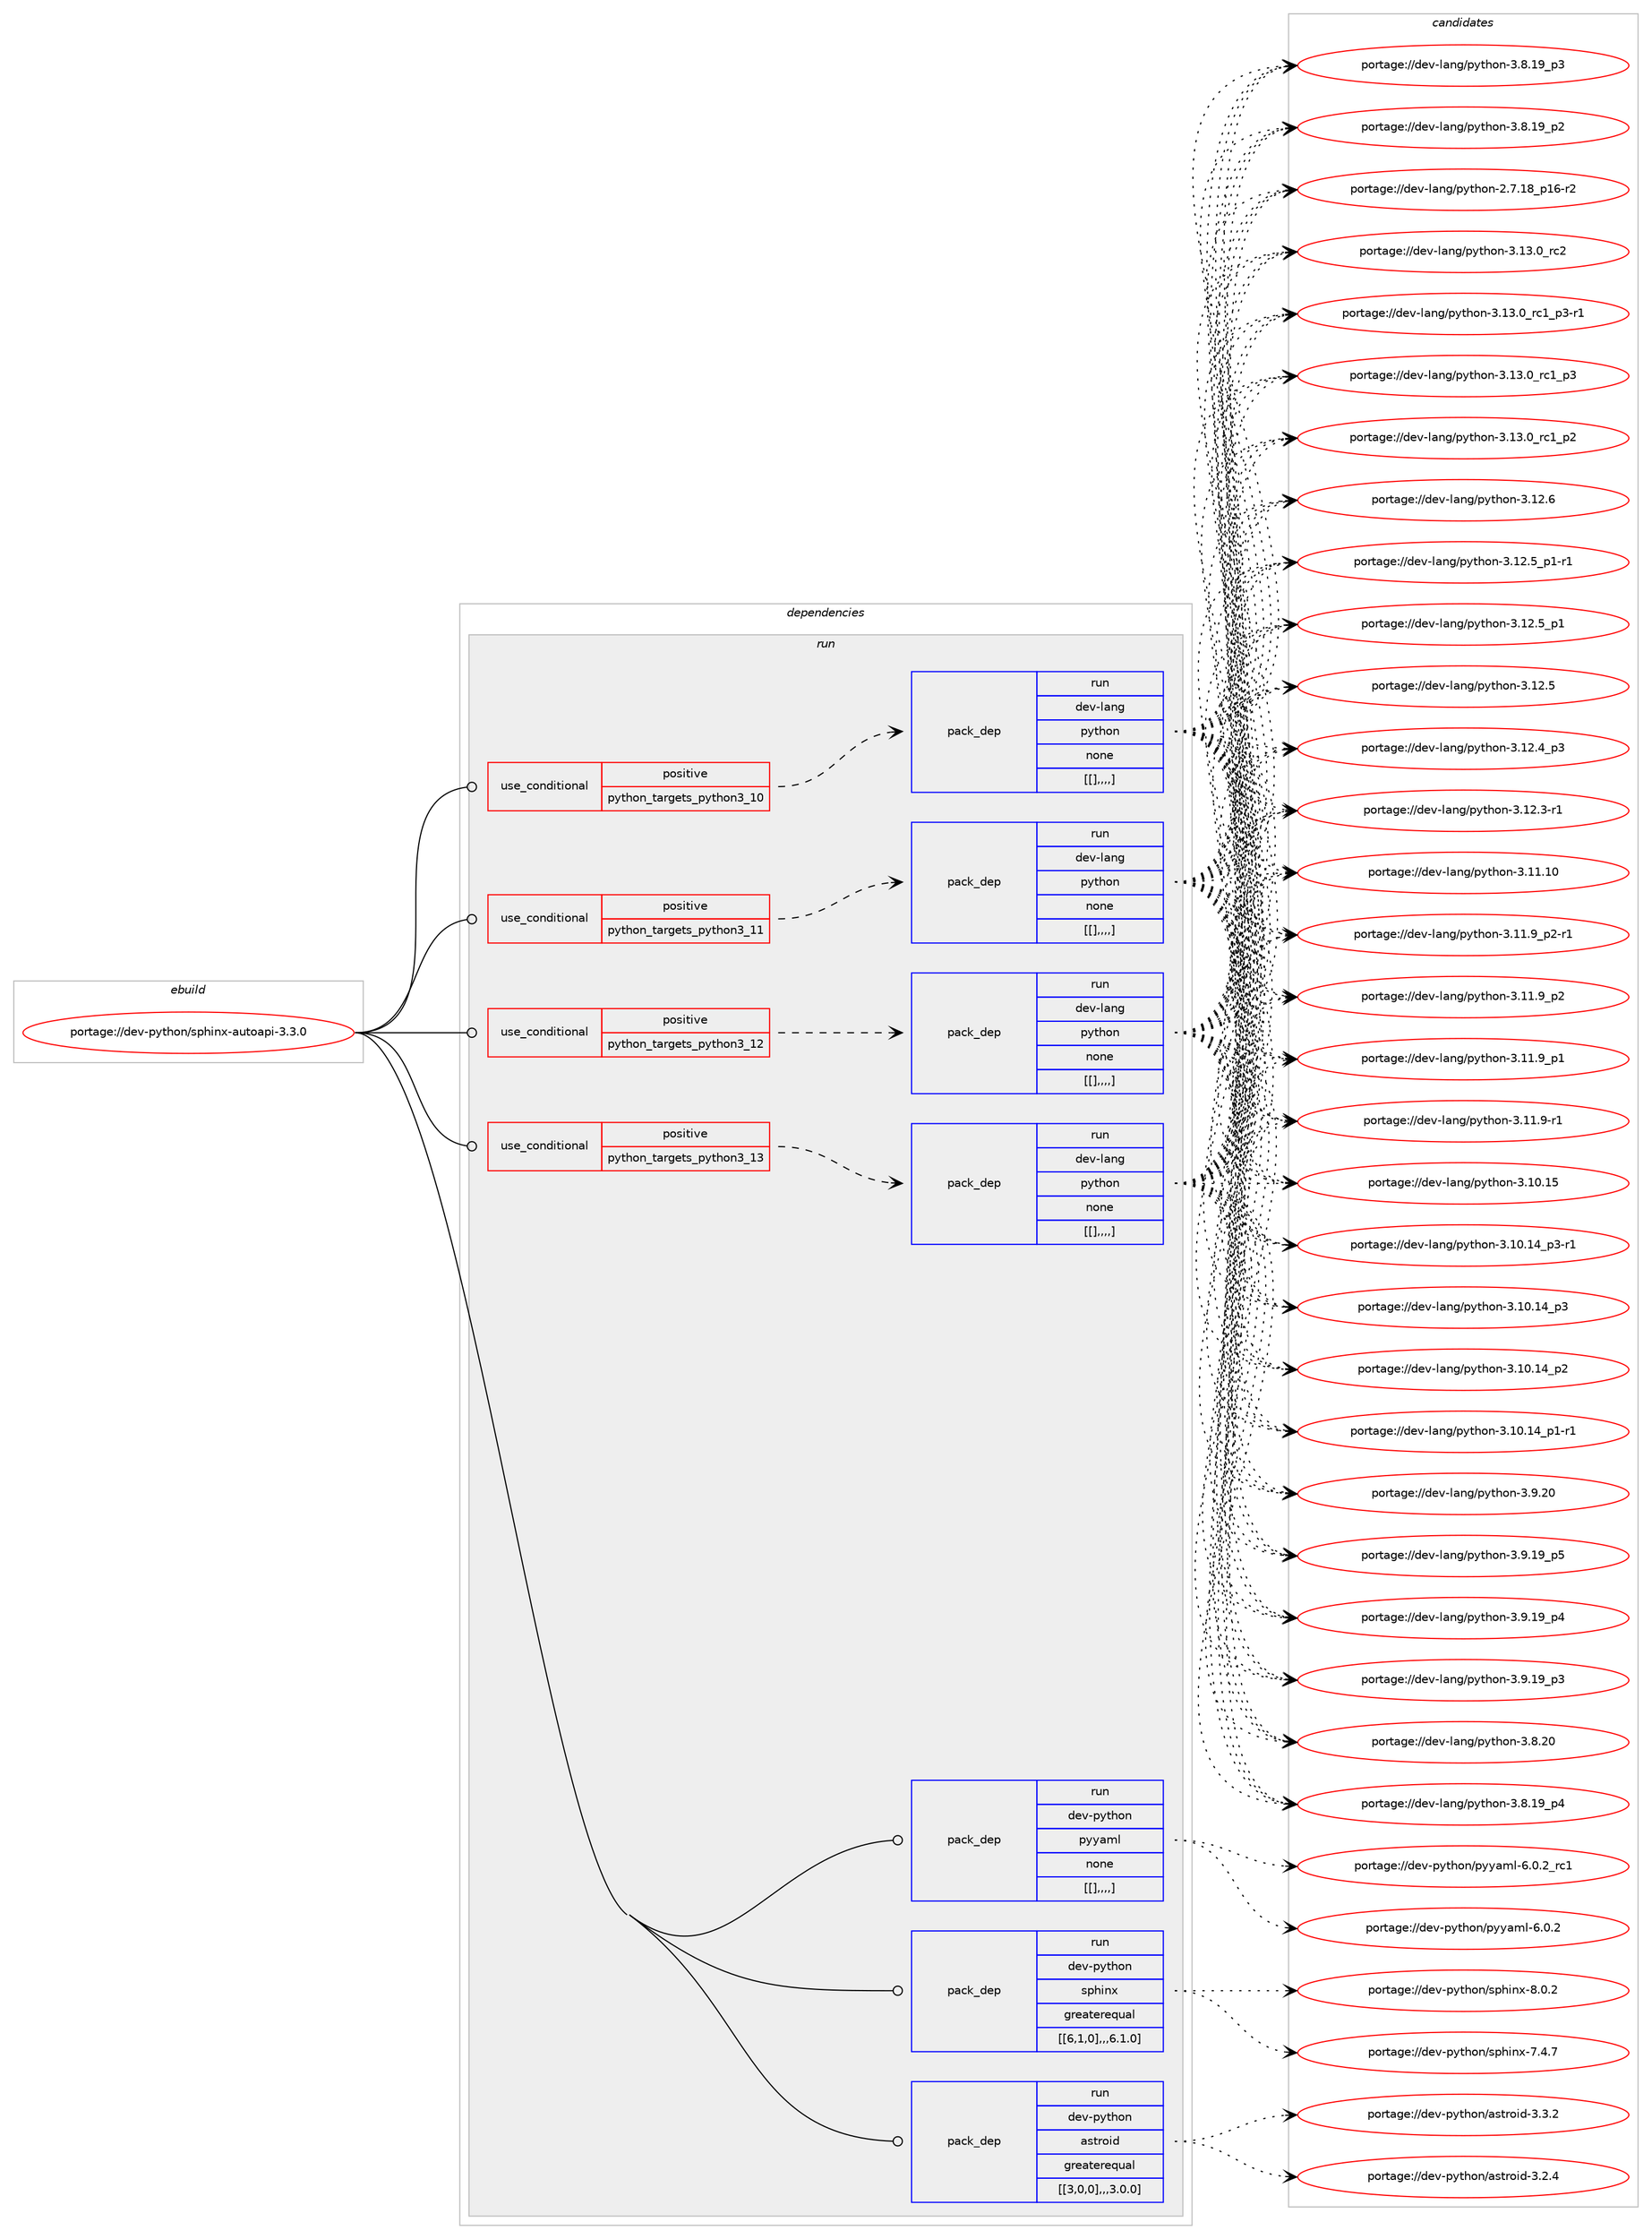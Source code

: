 digraph prolog {

# *************
# Graph options
# *************

newrank=true;
concentrate=true;
compound=true;
graph [rankdir=LR,fontname=Helvetica,fontsize=10,ranksep=1.5];#, ranksep=2.5, nodesep=0.2];
edge  [arrowhead=vee];
node  [fontname=Helvetica,fontsize=10];

# **********
# The ebuild
# **********

subgraph cluster_leftcol {
color=gray;
label=<<i>ebuild</i>>;
id [label="portage://dev-python/sphinx-autoapi-3.3.0", color=red, width=4, href="../dev-python/sphinx-autoapi-3.3.0.svg"];
}

# ****************
# The dependencies
# ****************

subgraph cluster_midcol {
color=gray;
label=<<i>dependencies</i>>;
subgraph cluster_compile {
fillcolor="#eeeeee";
style=filled;
label=<<i>compile</i>>;
}
subgraph cluster_compileandrun {
fillcolor="#eeeeee";
style=filled;
label=<<i>compile and run</i>>;
}
subgraph cluster_run {
fillcolor="#eeeeee";
style=filled;
label=<<i>run</i>>;
subgraph cond40785 {
dependency165967 [label=<<TABLE BORDER="0" CELLBORDER="1" CELLSPACING="0" CELLPADDING="4"><TR><TD ROWSPAN="3" CELLPADDING="10">use_conditional</TD></TR><TR><TD>positive</TD></TR><TR><TD>python_targets_python3_10</TD></TR></TABLE>>, shape=none, color=red];
subgraph pack123921 {
dependency165968 [label=<<TABLE BORDER="0" CELLBORDER="1" CELLSPACING="0" CELLPADDING="4" WIDTH="220"><TR><TD ROWSPAN="6" CELLPADDING="30">pack_dep</TD></TR><TR><TD WIDTH="110">run</TD></TR><TR><TD>dev-lang</TD></TR><TR><TD>python</TD></TR><TR><TD>none</TD></TR><TR><TD>[[],,,,]</TD></TR></TABLE>>, shape=none, color=blue];
}
dependency165967:e -> dependency165968:w [weight=20,style="dashed",arrowhead="vee"];
}
id:e -> dependency165967:w [weight=20,style="solid",arrowhead="odot"];
subgraph cond40786 {
dependency165969 [label=<<TABLE BORDER="0" CELLBORDER="1" CELLSPACING="0" CELLPADDING="4"><TR><TD ROWSPAN="3" CELLPADDING="10">use_conditional</TD></TR><TR><TD>positive</TD></TR><TR><TD>python_targets_python3_11</TD></TR></TABLE>>, shape=none, color=red];
subgraph pack123922 {
dependency165970 [label=<<TABLE BORDER="0" CELLBORDER="1" CELLSPACING="0" CELLPADDING="4" WIDTH="220"><TR><TD ROWSPAN="6" CELLPADDING="30">pack_dep</TD></TR><TR><TD WIDTH="110">run</TD></TR><TR><TD>dev-lang</TD></TR><TR><TD>python</TD></TR><TR><TD>none</TD></TR><TR><TD>[[],,,,]</TD></TR></TABLE>>, shape=none, color=blue];
}
dependency165969:e -> dependency165970:w [weight=20,style="dashed",arrowhead="vee"];
}
id:e -> dependency165969:w [weight=20,style="solid",arrowhead="odot"];
subgraph cond40787 {
dependency165971 [label=<<TABLE BORDER="0" CELLBORDER="1" CELLSPACING="0" CELLPADDING="4"><TR><TD ROWSPAN="3" CELLPADDING="10">use_conditional</TD></TR><TR><TD>positive</TD></TR><TR><TD>python_targets_python3_12</TD></TR></TABLE>>, shape=none, color=red];
subgraph pack123923 {
dependency165972 [label=<<TABLE BORDER="0" CELLBORDER="1" CELLSPACING="0" CELLPADDING="4" WIDTH="220"><TR><TD ROWSPAN="6" CELLPADDING="30">pack_dep</TD></TR><TR><TD WIDTH="110">run</TD></TR><TR><TD>dev-lang</TD></TR><TR><TD>python</TD></TR><TR><TD>none</TD></TR><TR><TD>[[],,,,]</TD></TR></TABLE>>, shape=none, color=blue];
}
dependency165971:e -> dependency165972:w [weight=20,style="dashed",arrowhead="vee"];
}
id:e -> dependency165971:w [weight=20,style="solid",arrowhead="odot"];
subgraph cond40788 {
dependency165973 [label=<<TABLE BORDER="0" CELLBORDER="1" CELLSPACING="0" CELLPADDING="4"><TR><TD ROWSPAN="3" CELLPADDING="10">use_conditional</TD></TR><TR><TD>positive</TD></TR><TR><TD>python_targets_python3_13</TD></TR></TABLE>>, shape=none, color=red];
subgraph pack123924 {
dependency165974 [label=<<TABLE BORDER="0" CELLBORDER="1" CELLSPACING="0" CELLPADDING="4" WIDTH="220"><TR><TD ROWSPAN="6" CELLPADDING="30">pack_dep</TD></TR><TR><TD WIDTH="110">run</TD></TR><TR><TD>dev-lang</TD></TR><TR><TD>python</TD></TR><TR><TD>none</TD></TR><TR><TD>[[],,,,]</TD></TR></TABLE>>, shape=none, color=blue];
}
dependency165973:e -> dependency165974:w [weight=20,style="dashed",arrowhead="vee"];
}
id:e -> dependency165973:w [weight=20,style="solid",arrowhead="odot"];
subgraph pack123925 {
dependency165975 [label=<<TABLE BORDER="0" CELLBORDER="1" CELLSPACING="0" CELLPADDING="4" WIDTH="220"><TR><TD ROWSPAN="6" CELLPADDING="30">pack_dep</TD></TR><TR><TD WIDTH="110">run</TD></TR><TR><TD>dev-python</TD></TR><TR><TD>astroid</TD></TR><TR><TD>greaterequal</TD></TR><TR><TD>[[3,0,0],,,3.0.0]</TD></TR></TABLE>>, shape=none, color=blue];
}
id:e -> dependency165975:w [weight=20,style="solid",arrowhead="odot"];
subgraph pack123926 {
dependency165976 [label=<<TABLE BORDER="0" CELLBORDER="1" CELLSPACING="0" CELLPADDING="4" WIDTH="220"><TR><TD ROWSPAN="6" CELLPADDING="30">pack_dep</TD></TR><TR><TD WIDTH="110">run</TD></TR><TR><TD>dev-python</TD></TR><TR><TD>pyyaml</TD></TR><TR><TD>none</TD></TR><TR><TD>[[],,,,]</TD></TR></TABLE>>, shape=none, color=blue];
}
id:e -> dependency165976:w [weight=20,style="solid",arrowhead="odot"];
subgraph pack123927 {
dependency165977 [label=<<TABLE BORDER="0" CELLBORDER="1" CELLSPACING="0" CELLPADDING="4" WIDTH="220"><TR><TD ROWSPAN="6" CELLPADDING="30">pack_dep</TD></TR><TR><TD WIDTH="110">run</TD></TR><TR><TD>dev-python</TD></TR><TR><TD>sphinx</TD></TR><TR><TD>greaterequal</TD></TR><TR><TD>[[6,1,0],,,6.1.0]</TD></TR></TABLE>>, shape=none, color=blue];
}
id:e -> dependency165977:w [weight=20,style="solid",arrowhead="odot"];
}
}

# **************
# The candidates
# **************

subgraph cluster_choices {
rank=same;
color=gray;
label=<<i>candidates</i>>;

subgraph choice123921 {
color=black;
nodesep=1;
choice10010111845108971101034711212111610411111045514649514648951149950 [label="portage://dev-lang/python-3.13.0_rc2", color=red, width=4,href="../dev-lang/python-3.13.0_rc2.svg"];
choice1001011184510897110103471121211161041111104551464951464895114994995112514511449 [label="portage://dev-lang/python-3.13.0_rc1_p3-r1", color=red, width=4,href="../dev-lang/python-3.13.0_rc1_p3-r1.svg"];
choice100101118451089711010347112121116104111110455146495146489511499499511251 [label="portage://dev-lang/python-3.13.0_rc1_p3", color=red, width=4,href="../dev-lang/python-3.13.0_rc1_p3.svg"];
choice100101118451089711010347112121116104111110455146495146489511499499511250 [label="portage://dev-lang/python-3.13.0_rc1_p2", color=red, width=4,href="../dev-lang/python-3.13.0_rc1_p2.svg"];
choice10010111845108971101034711212111610411111045514649504654 [label="portage://dev-lang/python-3.12.6", color=red, width=4,href="../dev-lang/python-3.12.6.svg"];
choice1001011184510897110103471121211161041111104551464950465395112494511449 [label="portage://dev-lang/python-3.12.5_p1-r1", color=red, width=4,href="../dev-lang/python-3.12.5_p1-r1.svg"];
choice100101118451089711010347112121116104111110455146495046539511249 [label="portage://dev-lang/python-3.12.5_p1", color=red, width=4,href="../dev-lang/python-3.12.5_p1.svg"];
choice10010111845108971101034711212111610411111045514649504653 [label="portage://dev-lang/python-3.12.5", color=red, width=4,href="../dev-lang/python-3.12.5.svg"];
choice100101118451089711010347112121116104111110455146495046529511251 [label="portage://dev-lang/python-3.12.4_p3", color=red, width=4,href="../dev-lang/python-3.12.4_p3.svg"];
choice100101118451089711010347112121116104111110455146495046514511449 [label="portage://dev-lang/python-3.12.3-r1", color=red, width=4,href="../dev-lang/python-3.12.3-r1.svg"];
choice1001011184510897110103471121211161041111104551464949464948 [label="portage://dev-lang/python-3.11.10", color=red, width=4,href="../dev-lang/python-3.11.10.svg"];
choice1001011184510897110103471121211161041111104551464949465795112504511449 [label="portage://dev-lang/python-3.11.9_p2-r1", color=red, width=4,href="../dev-lang/python-3.11.9_p2-r1.svg"];
choice100101118451089711010347112121116104111110455146494946579511250 [label="portage://dev-lang/python-3.11.9_p2", color=red, width=4,href="../dev-lang/python-3.11.9_p2.svg"];
choice100101118451089711010347112121116104111110455146494946579511249 [label="portage://dev-lang/python-3.11.9_p1", color=red, width=4,href="../dev-lang/python-3.11.9_p1.svg"];
choice100101118451089711010347112121116104111110455146494946574511449 [label="portage://dev-lang/python-3.11.9-r1", color=red, width=4,href="../dev-lang/python-3.11.9-r1.svg"];
choice1001011184510897110103471121211161041111104551464948464953 [label="portage://dev-lang/python-3.10.15", color=red, width=4,href="../dev-lang/python-3.10.15.svg"];
choice100101118451089711010347112121116104111110455146494846495295112514511449 [label="portage://dev-lang/python-3.10.14_p3-r1", color=red, width=4,href="../dev-lang/python-3.10.14_p3-r1.svg"];
choice10010111845108971101034711212111610411111045514649484649529511251 [label="portage://dev-lang/python-3.10.14_p3", color=red, width=4,href="../dev-lang/python-3.10.14_p3.svg"];
choice10010111845108971101034711212111610411111045514649484649529511250 [label="portage://dev-lang/python-3.10.14_p2", color=red, width=4,href="../dev-lang/python-3.10.14_p2.svg"];
choice100101118451089711010347112121116104111110455146494846495295112494511449 [label="portage://dev-lang/python-3.10.14_p1-r1", color=red, width=4,href="../dev-lang/python-3.10.14_p1-r1.svg"];
choice10010111845108971101034711212111610411111045514657465048 [label="portage://dev-lang/python-3.9.20", color=red, width=4,href="../dev-lang/python-3.9.20.svg"];
choice100101118451089711010347112121116104111110455146574649579511253 [label="portage://dev-lang/python-3.9.19_p5", color=red, width=4,href="../dev-lang/python-3.9.19_p5.svg"];
choice100101118451089711010347112121116104111110455146574649579511252 [label="portage://dev-lang/python-3.9.19_p4", color=red, width=4,href="../dev-lang/python-3.9.19_p4.svg"];
choice100101118451089711010347112121116104111110455146574649579511251 [label="portage://dev-lang/python-3.9.19_p3", color=red, width=4,href="../dev-lang/python-3.9.19_p3.svg"];
choice10010111845108971101034711212111610411111045514656465048 [label="portage://dev-lang/python-3.8.20", color=red, width=4,href="../dev-lang/python-3.8.20.svg"];
choice100101118451089711010347112121116104111110455146564649579511252 [label="portage://dev-lang/python-3.8.19_p4", color=red, width=4,href="../dev-lang/python-3.8.19_p4.svg"];
choice100101118451089711010347112121116104111110455146564649579511251 [label="portage://dev-lang/python-3.8.19_p3", color=red, width=4,href="../dev-lang/python-3.8.19_p3.svg"];
choice100101118451089711010347112121116104111110455146564649579511250 [label="portage://dev-lang/python-3.8.19_p2", color=red, width=4,href="../dev-lang/python-3.8.19_p2.svg"];
choice100101118451089711010347112121116104111110455046554649569511249544511450 [label="portage://dev-lang/python-2.7.18_p16-r2", color=red, width=4,href="../dev-lang/python-2.7.18_p16-r2.svg"];
dependency165968:e -> choice10010111845108971101034711212111610411111045514649514648951149950:w [style=dotted,weight="100"];
dependency165968:e -> choice1001011184510897110103471121211161041111104551464951464895114994995112514511449:w [style=dotted,weight="100"];
dependency165968:e -> choice100101118451089711010347112121116104111110455146495146489511499499511251:w [style=dotted,weight="100"];
dependency165968:e -> choice100101118451089711010347112121116104111110455146495146489511499499511250:w [style=dotted,weight="100"];
dependency165968:e -> choice10010111845108971101034711212111610411111045514649504654:w [style=dotted,weight="100"];
dependency165968:e -> choice1001011184510897110103471121211161041111104551464950465395112494511449:w [style=dotted,weight="100"];
dependency165968:e -> choice100101118451089711010347112121116104111110455146495046539511249:w [style=dotted,weight="100"];
dependency165968:e -> choice10010111845108971101034711212111610411111045514649504653:w [style=dotted,weight="100"];
dependency165968:e -> choice100101118451089711010347112121116104111110455146495046529511251:w [style=dotted,weight="100"];
dependency165968:e -> choice100101118451089711010347112121116104111110455146495046514511449:w [style=dotted,weight="100"];
dependency165968:e -> choice1001011184510897110103471121211161041111104551464949464948:w [style=dotted,weight="100"];
dependency165968:e -> choice1001011184510897110103471121211161041111104551464949465795112504511449:w [style=dotted,weight="100"];
dependency165968:e -> choice100101118451089711010347112121116104111110455146494946579511250:w [style=dotted,weight="100"];
dependency165968:e -> choice100101118451089711010347112121116104111110455146494946579511249:w [style=dotted,weight="100"];
dependency165968:e -> choice100101118451089711010347112121116104111110455146494946574511449:w [style=dotted,weight="100"];
dependency165968:e -> choice1001011184510897110103471121211161041111104551464948464953:w [style=dotted,weight="100"];
dependency165968:e -> choice100101118451089711010347112121116104111110455146494846495295112514511449:w [style=dotted,weight="100"];
dependency165968:e -> choice10010111845108971101034711212111610411111045514649484649529511251:w [style=dotted,weight="100"];
dependency165968:e -> choice10010111845108971101034711212111610411111045514649484649529511250:w [style=dotted,weight="100"];
dependency165968:e -> choice100101118451089711010347112121116104111110455146494846495295112494511449:w [style=dotted,weight="100"];
dependency165968:e -> choice10010111845108971101034711212111610411111045514657465048:w [style=dotted,weight="100"];
dependency165968:e -> choice100101118451089711010347112121116104111110455146574649579511253:w [style=dotted,weight="100"];
dependency165968:e -> choice100101118451089711010347112121116104111110455146574649579511252:w [style=dotted,weight="100"];
dependency165968:e -> choice100101118451089711010347112121116104111110455146574649579511251:w [style=dotted,weight="100"];
dependency165968:e -> choice10010111845108971101034711212111610411111045514656465048:w [style=dotted,weight="100"];
dependency165968:e -> choice100101118451089711010347112121116104111110455146564649579511252:w [style=dotted,weight="100"];
dependency165968:e -> choice100101118451089711010347112121116104111110455146564649579511251:w [style=dotted,weight="100"];
dependency165968:e -> choice100101118451089711010347112121116104111110455146564649579511250:w [style=dotted,weight="100"];
dependency165968:e -> choice100101118451089711010347112121116104111110455046554649569511249544511450:w [style=dotted,weight="100"];
}
subgraph choice123922 {
color=black;
nodesep=1;
choice10010111845108971101034711212111610411111045514649514648951149950 [label="portage://dev-lang/python-3.13.0_rc2", color=red, width=4,href="../dev-lang/python-3.13.0_rc2.svg"];
choice1001011184510897110103471121211161041111104551464951464895114994995112514511449 [label="portage://dev-lang/python-3.13.0_rc1_p3-r1", color=red, width=4,href="../dev-lang/python-3.13.0_rc1_p3-r1.svg"];
choice100101118451089711010347112121116104111110455146495146489511499499511251 [label="portage://dev-lang/python-3.13.0_rc1_p3", color=red, width=4,href="../dev-lang/python-3.13.0_rc1_p3.svg"];
choice100101118451089711010347112121116104111110455146495146489511499499511250 [label="portage://dev-lang/python-3.13.0_rc1_p2", color=red, width=4,href="../dev-lang/python-3.13.0_rc1_p2.svg"];
choice10010111845108971101034711212111610411111045514649504654 [label="portage://dev-lang/python-3.12.6", color=red, width=4,href="../dev-lang/python-3.12.6.svg"];
choice1001011184510897110103471121211161041111104551464950465395112494511449 [label="portage://dev-lang/python-3.12.5_p1-r1", color=red, width=4,href="../dev-lang/python-3.12.5_p1-r1.svg"];
choice100101118451089711010347112121116104111110455146495046539511249 [label="portage://dev-lang/python-3.12.5_p1", color=red, width=4,href="../dev-lang/python-3.12.5_p1.svg"];
choice10010111845108971101034711212111610411111045514649504653 [label="portage://dev-lang/python-3.12.5", color=red, width=4,href="../dev-lang/python-3.12.5.svg"];
choice100101118451089711010347112121116104111110455146495046529511251 [label="portage://dev-lang/python-3.12.4_p3", color=red, width=4,href="../dev-lang/python-3.12.4_p3.svg"];
choice100101118451089711010347112121116104111110455146495046514511449 [label="portage://dev-lang/python-3.12.3-r1", color=red, width=4,href="../dev-lang/python-3.12.3-r1.svg"];
choice1001011184510897110103471121211161041111104551464949464948 [label="portage://dev-lang/python-3.11.10", color=red, width=4,href="../dev-lang/python-3.11.10.svg"];
choice1001011184510897110103471121211161041111104551464949465795112504511449 [label="portage://dev-lang/python-3.11.9_p2-r1", color=red, width=4,href="../dev-lang/python-3.11.9_p2-r1.svg"];
choice100101118451089711010347112121116104111110455146494946579511250 [label="portage://dev-lang/python-3.11.9_p2", color=red, width=4,href="../dev-lang/python-3.11.9_p2.svg"];
choice100101118451089711010347112121116104111110455146494946579511249 [label="portage://dev-lang/python-3.11.9_p1", color=red, width=4,href="../dev-lang/python-3.11.9_p1.svg"];
choice100101118451089711010347112121116104111110455146494946574511449 [label="portage://dev-lang/python-3.11.9-r1", color=red, width=4,href="../dev-lang/python-3.11.9-r1.svg"];
choice1001011184510897110103471121211161041111104551464948464953 [label="portage://dev-lang/python-3.10.15", color=red, width=4,href="../dev-lang/python-3.10.15.svg"];
choice100101118451089711010347112121116104111110455146494846495295112514511449 [label="portage://dev-lang/python-3.10.14_p3-r1", color=red, width=4,href="../dev-lang/python-3.10.14_p3-r1.svg"];
choice10010111845108971101034711212111610411111045514649484649529511251 [label="portage://dev-lang/python-3.10.14_p3", color=red, width=4,href="../dev-lang/python-3.10.14_p3.svg"];
choice10010111845108971101034711212111610411111045514649484649529511250 [label="portage://dev-lang/python-3.10.14_p2", color=red, width=4,href="../dev-lang/python-3.10.14_p2.svg"];
choice100101118451089711010347112121116104111110455146494846495295112494511449 [label="portage://dev-lang/python-3.10.14_p1-r1", color=red, width=4,href="../dev-lang/python-3.10.14_p1-r1.svg"];
choice10010111845108971101034711212111610411111045514657465048 [label="portage://dev-lang/python-3.9.20", color=red, width=4,href="../dev-lang/python-3.9.20.svg"];
choice100101118451089711010347112121116104111110455146574649579511253 [label="portage://dev-lang/python-3.9.19_p5", color=red, width=4,href="../dev-lang/python-3.9.19_p5.svg"];
choice100101118451089711010347112121116104111110455146574649579511252 [label="portage://dev-lang/python-3.9.19_p4", color=red, width=4,href="../dev-lang/python-3.9.19_p4.svg"];
choice100101118451089711010347112121116104111110455146574649579511251 [label="portage://dev-lang/python-3.9.19_p3", color=red, width=4,href="../dev-lang/python-3.9.19_p3.svg"];
choice10010111845108971101034711212111610411111045514656465048 [label="portage://dev-lang/python-3.8.20", color=red, width=4,href="../dev-lang/python-3.8.20.svg"];
choice100101118451089711010347112121116104111110455146564649579511252 [label="portage://dev-lang/python-3.8.19_p4", color=red, width=4,href="../dev-lang/python-3.8.19_p4.svg"];
choice100101118451089711010347112121116104111110455146564649579511251 [label="portage://dev-lang/python-3.8.19_p3", color=red, width=4,href="../dev-lang/python-3.8.19_p3.svg"];
choice100101118451089711010347112121116104111110455146564649579511250 [label="portage://dev-lang/python-3.8.19_p2", color=red, width=4,href="../dev-lang/python-3.8.19_p2.svg"];
choice100101118451089711010347112121116104111110455046554649569511249544511450 [label="portage://dev-lang/python-2.7.18_p16-r2", color=red, width=4,href="../dev-lang/python-2.7.18_p16-r2.svg"];
dependency165970:e -> choice10010111845108971101034711212111610411111045514649514648951149950:w [style=dotted,weight="100"];
dependency165970:e -> choice1001011184510897110103471121211161041111104551464951464895114994995112514511449:w [style=dotted,weight="100"];
dependency165970:e -> choice100101118451089711010347112121116104111110455146495146489511499499511251:w [style=dotted,weight="100"];
dependency165970:e -> choice100101118451089711010347112121116104111110455146495146489511499499511250:w [style=dotted,weight="100"];
dependency165970:e -> choice10010111845108971101034711212111610411111045514649504654:w [style=dotted,weight="100"];
dependency165970:e -> choice1001011184510897110103471121211161041111104551464950465395112494511449:w [style=dotted,weight="100"];
dependency165970:e -> choice100101118451089711010347112121116104111110455146495046539511249:w [style=dotted,weight="100"];
dependency165970:e -> choice10010111845108971101034711212111610411111045514649504653:w [style=dotted,weight="100"];
dependency165970:e -> choice100101118451089711010347112121116104111110455146495046529511251:w [style=dotted,weight="100"];
dependency165970:e -> choice100101118451089711010347112121116104111110455146495046514511449:w [style=dotted,weight="100"];
dependency165970:e -> choice1001011184510897110103471121211161041111104551464949464948:w [style=dotted,weight="100"];
dependency165970:e -> choice1001011184510897110103471121211161041111104551464949465795112504511449:w [style=dotted,weight="100"];
dependency165970:e -> choice100101118451089711010347112121116104111110455146494946579511250:w [style=dotted,weight="100"];
dependency165970:e -> choice100101118451089711010347112121116104111110455146494946579511249:w [style=dotted,weight="100"];
dependency165970:e -> choice100101118451089711010347112121116104111110455146494946574511449:w [style=dotted,weight="100"];
dependency165970:e -> choice1001011184510897110103471121211161041111104551464948464953:w [style=dotted,weight="100"];
dependency165970:e -> choice100101118451089711010347112121116104111110455146494846495295112514511449:w [style=dotted,weight="100"];
dependency165970:e -> choice10010111845108971101034711212111610411111045514649484649529511251:w [style=dotted,weight="100"];
dependency165970:e -> choice10010111845108971101034711212111610411111045514649484649529511250:w [style=dotted,weight="100"];
dependency165970:e -> choice100101118451089711010347112121116104111110455146494846495295112494511449:w [style=dotted,weight="100"];
dependency165970:e -> choice10010111845108971101034711212111610411111045514657465048:w [style=dotted,weight="100"];
dependency165970:e -> choice100101118451089711010347112121116104111110455146574649579511253:w [style=dotted,weight="100"];
dependency165970:e -> choice100101118451089711010347112121116104111110455146574649579511252:w [style=dotted,weight="100"];
dependency165970:e -> choice100101118451089711010347112121116104111110455146574649579511251:w [style=dotted,weight="100"];
dependency165970:e -> choice10010111845108971101034711212111610411111045514656465048:w [style=dotted,weight="100"];
dependency165970:e -> choice100101118451089711010347112121116104111110455146564649579511252:w [style=dotted,weight="100"];
dependency165970:e -> choice100101118451089711010347112121116104111110455146564649579511251:w [style=dotted,weight="100"];
dependency165970:e -> choice100101118451089711010347112121116104111110455146564649579511250:w [style=dotted,weight="100"];
dependency165970:e -> choice100101118451089711010347112121116104111110455046554649569511249544511450:w [style=dotted,weight="100"];
}
subgraph choice123923 {
color=black;
nodesep=1;
choice10010111845108971101034711212111610411111045514649514648951149950 [label="portage://dev-lang/python-3.13.0_rc2", color=red, width=4,href="../dev-lang/python-3.13.0_rc2.svg"];
choice1001011184510897110103471121211161041111104551464951464895114994995112514511449 [label="portage://dev-lang/python-3.13.0_rc1_p3-r1", color=red, width=4,href="../dev-lang/python-3.13.0_rc1_p3-r1.svg"];
choice100101118451089711010347112121116104111110455146495146489511499499511251 [label="portage://dev-lang/python-3.13.0_rc1_p3", color=red, width=4,href="../dev-lang/python-3.13.0_rc1_p3.svg"];
choice100101118451089711010347112121116104111110455146495146489511499499511250 [label="portage://dev-lang/python-3.13.0_rc1_p2", color=red, width=4,href="../dev-lang/python-3.13.0_rc1_p2.svg"];
choice10010111845108971101034711212111610411111045514649504654 [label="portage://dev-lang/python-3.12.6", color=red, width=4,href="../dev-lang/python-3.12.6.svg"];
choice1001011184510897110103471121211161041111104551464950465395112494511449 [label="portage://dev-lang/python-3.12.5_p1-r1", color=red, width=4,href="../dev-lang/python-3.12.5_p1-r1.svg"];
choice100101118451089711010347112121116104111110455146495046539511249 [label="portage://dev-lang/python-3.12.5_p1", color=red, width=4,href="../dev-lang/python-3.12.5_p1.svg"];
choice10010111845108971101034711212111610411111045514649504653 [label="portage://dev-lang/python-3.12.5", color=red, width=4,href="../dev-lang/python-3.12.5.svg"];
choice100101118451089711010347112121116104111110455146495046529511251 [label="portage://dev-lang/python-3.12.4_p3", color=red, width=4,href="../dev-lang/python-3.12.4_p3.svg"];
choice100101118451089711010347112121116104111110455146495046514511449 [label="portage://dev-lang/python-3.12.3-r1", color=red, width=4,href="../dev-lang/python-3.12.3-r1.svg"];
choice1001011184510897110103471121211161041111104551464949464948 [label="portage://dev-lang/python-3.11.10", color=red, width=4,href="../dev-lang/python-3.11.10.svg"];
choice1001011184510897110103471121211161041111104551464949465795112504511449 [label="portage://dev-lang/python-3.11.9_p2-r1", color=red, width=4,href="../dev-lang/python-3.11.9_p2-r1.svg"];
choice100101118451089711010347112121116104111110455146494946579511250 [label="portage://dev-lang/python-3.11.9_p2", color=red, width=4,href="../dev-lang/python-3.11.9_p2.svg"];
choice100101118451089711010347112121116104111110455146494946579511249 [label="portage://dev-lang/python-3.11.9_p1", color=red, width=4,href="../dev-lang/python-3.11.9_p1.svg"];
choice100101118451089711010347112121116104111110455146494946574511449 [label="portage://dev-lang/python-3.11.9-r1", color=red, width=4,href="../dev-lang/python-3.11.9-r1.svg"];
choice1001011184510897110103471121211161041111104551464948464953 [label="portage://dev-lang/python-3.10.15", color=red, width=4,href="../dev-lang/python-3.10.15.svg"];
choice100101118451089711010347112121116104111110455146494846495295112514511449 [label="portage://dev-lang/python-3.10.14_p3-r1", color=red, width=4,href="../dev-lang/python-3.10.14_p3-r1.svg"];
choice10010111845108971101034711212111610411111045514649484649529511251 [label="portage://dev-lang/python-3.10.14_p3", color=red, width=4,href="../dev-lang/python-3.10.14_p3.svg"];
choice10010111845108971101034711212111610411111045514649484649529511250 [label="portage://dev-lang/python-3.10.14_p2", color=red, width=4,href="../dev-lang/python-3.10.14_p2.svg"];
choice100101118451089711010347112121116104111110455146494846495295112494511449 [label="portage://dev-lang/python-3.10.14_p1-r1", color=red, width=4,href="../dev-lang/python-3.10.14_p1-r1.svg"];
choice10010111845108971101034711212111610411111045514657465048 [label="portage://dev-lang/python-3.9.20", color=red, width=4,href="../dev-lang/python-3.9.20.svg"];
choice100101118451089711010347112121116104111110455146574649579511253 [label="portage://dev-lang/python-3.9.19_p5", color=red, width=4,href="../dev-lang/python-3.9.19_p5.svg"];
choice100101118451089711010347112121116104111110455146574649579511252 [label="portage://dev-lang/python-3.9.19_p4", color=red, width=4,href="../dev-lang/python-3.9.19_p4.svg"];
choice100101118451089711010347112121116104111110455146574649579511251 [label="portage://dev-lang/python-3.9.19_p3", color=red, width=4,href="../dev-lang/python-3.9.19_p3.svg"];
choice10010111845108971101034711212111610411111045514656465048 [label="portage://dev-lang/python-3.8.20", color=red, width=4,href="../dev-lang/python-3.8.20.svg"];
choice100101118451089711010347112121116104111110455146564649579511252 [label="portage://dev-lang/python-3.8.19_p4", color=red, width=4,href="../dev-lang/python-3.8.19_p4.svg"];
choice100101118451089711010347112121116104111110455146564649579511251 [label="portage://dev-lang/python-3.8.19_p3", color=red, width=4,href="../dev-lang/python-3.8.19_p3.svg"];
choice100101118451089711010347112121116104111110455146564649579511250 [label="portage://dev-lang/python-3.8.19_p2", color=red, width=4,href="../dev-lang/python-3.8.19_p2.svg"];
choice100101118451089711010347112121116104111110455046554649569511249544511450 [label="portage://dev-lang/python-2.7.18_p16-r2", color=red, width=4,href="../dev-lang/python-2.7.18_p16-r2.svg"];
dependency165972:e -> choice10010111845108971101034711212111610411111045514649514648951149950:w [style=dotted,weight="100"];
dependency165972:e -> choice1001011184510897110103471121211161041111104551464951464895114994995112514511449:w [style=dotted,weight="100"];
dependency165972:e -> choice100101118451089711010347112121116104111110455146495146489511499499511251:w [style=dotted,weight="100"];
dependency165972:e -> choice100101118451089711010347112121116104111110455146495146489511499499511250:w [style=dotted,weight="100"];
dependency165972:e -> choice10010111845108971101034711212111610411111045514649504654:w [style=dotted,weight="100"];
dependency165972:e -> choice1001011184510897110103471121211161041111104551464950465395112494511449:w [style=dotted,weight="100"];
dependency165972:e -> choice100101118451089711010347112121116104111110455146495046539511249:w [style=dotted,weight="100"];
dependency165972:e -> choice10010111845108971101034711212111610411111045514649504653:w [style=dotted,weight="100"];
dependency165972:e -> choice100101118451089711010347112121116104111110455146495046529511251:w [style=dotted,weight="100"];
dependency165972:e -> choice100101118451089711010347112121116104111110455146495046514511449:w [style=dotted,weight="100"];
dependency165972:e -> choice1001011184510897110103471121211161041111104551464949464948:w [style=dotted,weight="100"];
dependency165972:e -> choice1001011184510897110103471121211161041111104551464949465795112504511449:w [style=dotted,weight="100"];
dependency165972:e -> choice100101118451089711010347112121116104111110455146494946579511250:w [style=dotted,weight="100"];
dependency165972:e -> choice100101118451089711010347112121116104111110455146494946579511249:w [style=dotted,weight="100"];
dependency165972:e -> choice100101118451089711010347112121116104111110455146494946574511449:w [style=dotted,weight="100"];
dependency165972:e -> choice1001011184510897110103471121211161041111104551464948464953:w [style=dotted,weight="100"];
dependency165972:e -> choice100101118451089711010347112121116104111110455146494846495295112514511449:w [style=dotted,weight="100"];
dependency165972:e -> choice10010111845108971101034711212111610411111045514649484649529511251:w [style=dotted,weight="100"];
dependency165972:e -> choice10010111845108971101034711212111610411111045514649484649529511250:w [style=dotted,weight="100"];
dependency165972:e -> choice100101118451089711010347112121116104111110455146494846495295112494511449:w [style=dotted,weight="100"];
dependency165972:e -> choice10010111845108971101034711212111610411111045514657465048:w [style=dotted,weight="100"];
dependency165972:e -> choice100101118451089711010347112121116104111110455146574649579511253:w [style=dotted,weight="100"];
dependency165972:e -> choice100101118451089711010347112121116104111110455146574649579511252:w [style=dotted,weight="100"];
dependency165972:e -> choice100101118451089711010347112121116104111110455146574649579511251:w [style=dotted,weight="100"];
dependency165972:e -> choice10010111845108971101034711212111610411111045514656465048:w [style=dotted,weight="100"];
dependency165972:e -> choice100101118451089711010347112121116104111110455146564649579511252:w [style=dotted,weight="100"];
dependency165972:e -> choice100101118451089711010347112121116104111110455146564649579511251:w [style=dotted,weight="100"];
dependency165972:e -> choice100101118451089711010347112121116104111110455146564649579511250:w [style=dotted,weight="100"];
dependency165972:e -> choice100101118451089711010347112121116104111110455046554649569511249544511450:w [style=dotted,weight="100"];
}
subgraph choice123924 {
color=black;
nodesep=1;
choice10010111845108971101034711212111610411111045514649514648951149950 [label="portage://dev-lang/python-3.13.0_rc2", color=red, width=4,href="../dev-lang/python-3.13.0_rc2.svg"];
choice1001011184510897110103471121211161041111104551464951464895114994995112514511449 [label="portage://dev-lang/python-3.13.0_rc1_p3-r1", color=red, width=4,href="../dev-lang/python-3.13.0_rc1_p3-r1.svg"];
choice100101118451089711010347112121116104111110455146495146489511499499511251 [label="portage://dev-lang/python-3.13.0_rc1_p3", color=red, width=4,href="../dev-lang/python-3.13.0_rc1_p3.svg"];
choice100101118451089711010347112121116104111110455146495146489511499499511250 [label="portage://dev-lang/python-3.13.0_rc1_p2", color=red, width=4,href="../dev-lang/python-3.13.0_rc1_p2.svg"];
choice10010111845108971101034711212111610411111045514649504654 [label="portage://dev-lang/python-3.12.6", color=red, width=4,href="../dev-lang/python-3.12.6.svg"];
choice1001011184510897110103471121211161041111104551464950465395112494511449 [label="portage://dev-lang/python-3.12.5_p1-r1", color=red, width=4,href="../dev-lang/python-3.12.5_p1-r1.svg"];
choice100101118451089711010347112121116104111110455146495046539511249 [label="portage://dev-lang/python-3.12.5_p1", color=red, width=4,href="../dev-lang/python-3.12.5_p1.svg"];
choice10010111845108971101034711212111610411111045514649504653 [label="portage://dev-lang/python-3.12.5", color=red, width=4,href="../dev-lang/python-3.12.5.svg"];
choice100101118451089711010347112121116104111110455146495046529511251 [label="portage://dev-lang/python-3.12.4_p3", color=red, width=4,href="../dev-lang/python-3.12.4_p3.svg"];
choice100101118451089711010347112121116104111110455146495046514511449 [label="portage://dev-lang/python-3.12.3-r1", color=red, width=4,href="../dev-lang/python-3.12.3-r1.svg"];
choice1001011184510897110103471121211161041111104551464949464948 [label="portage://dev-lang/python-3.11.10", color=red, width=4,href="../dev-lang/python-3.11.10.svg"];
choice1001011184510897110103471121211161041111104551464949465795112504511449 [label="portage://dev-lang/python-3.11.9_p2-r1", color=red, width=4,href="../dev-lang/python-3.11.9_p2-r1.svg"];
choice100101118451089711010347112121116104111110455146494946579511250 [label="portage://dev-lang/python-3.11.9_p2", color=red, width=4,href="../dev-lang/python-3.11.9_p2.svg"];
choice100101118451089711010347112121116104111110455146494946579511249 [label="portage://dev-lang/python-3.11.9_p1", color=red, width=4,href="../dev-lang/python-3.11.9_p1.svg"];
choice100101118451089711010347112121116104111110455146494946574511449 [label="portage://dev-lang/python-3.11.9-r1", color=red, width=4,href="../dev-lang/python-3.11.9-r1.svg"];
choice1001011184510897110103471121211161041111104551464948464953 [label="portage://dev-lang/python-3.10.15", color=red, width=4,href="../dev-lang/python-3.10.15.svg"];
choice100101118451089711010347112121116104111110455146494846495295112514511449 [label="portage://dev-lang/python-3.10.14_p3-r1", color=red, width=4,href="../dev-lang/python-3.10.14_p3-r1.svg"];
choice10010111845108971101034711212111610411111045514649484649529511251 [label="portage://dev-lang/python-3.10.14_p3", color=red, width=4,href="../dev-lang/python-3.10.14_p3.svg"];
choice10010111845108971101034711212111610411111045514649484649529511250 [label="portage://dev-lang/python-3.10.14_p2", color=red, width=4,href="../dev-lang/python-3.10.14_p2.svg"];
choice100101118451089711010347112121116104111110455146494846495295112494511449 [label="portage://dev-lang/python-3.10.14_p1-r1", color=red, width=4,href="../dev-lang/python-3.10.14_p1-r1.svg"];
choice10010111845108971101034711212111610411111045514657465048 [label="portage://dev-lang/python-3.9.20", color=red, width=4,href="../dev-lang/python-3.9.20.svg"];
choice100101118451089711010347112121116104111110455146574649579511253 [label="portage://dev-lang/python-3.9.19_p5", color=red, width=4,href="../dev-lang/python-3.9.19_p5.svg"];
choice100101118451089711010347112121116104111110455146574649579511252 [label="portage://dev-lang/python-3.9.19_p4", color=red, width=4,href="../dev-lang/python-3.9.19_p4.svg"];
choice100101118451089711010347112121116104111110455146574649579511251 [label="portage://dev-lang/python-3.9.19_p3", color=red, width=4,href="../dev-lang/python-3.9.19_p3.svg"];
choice10010111845108971101034711212111610411111045514656465048 [label="portage://dev-lang/python-3.8.20", color=red, width=4,href="../dev-lang/python-3.8.20.svg"];
choice100101118451089711010347112121116104111110455146564649579511252 [label="portage://dev-lang/python-3.8.19_p4", color=red, width=4,href="../dev-lang/python-3.8.19_p4.svg"];
choice100101118451089711010347112121116104111110455146564649579511251 [label="portage://dev-lang/python-3.8.19_p3", color=red, width=4,href="../dev-lang/python-3.8.19_p3.svg"];
choice100101118451089711010347112121116104111110455146564649579511250 [label="portage://dev-lang/python-3.8.19_p2", color=red, width=4,href="../dev-lang/python-3.8.19_p2.svg"];
choice100101118451089711010347112121116104111110455046554649569511249544511450 [label="portage://dev-lang/python-2.7.18_p16-r2", color=red, width=4,href="../dev-lang/python-2.7.18_p16-r2.svg"];
dependency165974:e -> choice10010111845108971101034711212111610411111045514649514648951149950:w [style=dotted,weight="100"];
dependency165974:e -> choice1001011184510897110103471121211161041111104551464951464895114994995112514511449:w [style=dotted,weight="100"];
dependency165974:e -> choice100101118451089711010347112121116104111110455146495146489511499499511251:w [style=dotted,weight="100"];
dependency165974:e -> choice100101118451089711010347112121116104111110455146495146489511499499511250:w [style=dotted,weight="100"];
dependency165974:e -> choice10010111845108971101034711212111610411111045514649504654:w [style=dotted,weight="100"];
dependency165974:e -> choice1001011184510897110103471121211161041111104551464950465395112494511449:w [style=dotted,weight="100"];
dependency165974:e -> choice100101118451089711010347112121116104111110455146495046539511249:w [style=dotted,weight="100"];
dependency165974:e -> choice10010111845108971101034711212111610411111045514649504653:w [style=dotted,weight="100"];
dependency165974:e -> choice100101118451089711010347112121116104111110455146495046529511251:w [style=dotted,weight="100"];
dependency165974:e -> choice100101118451089711010347112121116104111110455146495046514511449:w [style=dotted,weight="100"];
dependency165974:e -> choice1001011184510897110103471121211161041111104551464949464948:w [style=dotted,weight="100"];
dependency165974:e -> choice1001011184510897110103471121211161041111104551464949465795112504511449:w [style=dotted,weight="100"];
dependency165974:e -> choice100101118451089711010347112121116104111110455146494946579511250:w [style=dotted,weight="100"];
dependency165974:e -> choice100101118451089711010347112121116104111110455146494946579511249:w [style=dotted,weight="100"];
dependency165974:e -> choice100101118451089711010347112121116104111110455146494946574511449:w [style=dotted,weight="100"];
dependency165974:e -> choice1001011184510897110103471121211161041111104551464948464953:w [style=dotted,weight="100"];
dependency165974:e -> choice100101118451089711010347112121116104111110455146494846495295112514511449:w [style=dotted,weight="100"];
dependency165974:e -> choice10010111845108971101034711212111610411111045514649484649529511251:w [style=dotted,weight="100"];
dependency165974:e -> choice10010111845108971101034711212111610411111045514649484649529511250:w [style=dotted,weight="100"];
dependency165974:e -> choice100101118451089711010347112121116104111110455146494846495295112494511449:w [style=dotted,weight="100"];
dependency165974:e -> choice10010111845108971101034711212111610411111045514657465048:w [style=dotted,weight="100"];
dependency165974:e -> choice100101118451089711010347112121116104111110455146574649579511253:w [style=dotted,weight="100"];
dependency165974:e -> choice100101118451089711010347112121116104111110455146574649579511252:w [style=dotted,weight="100"];
dependency165974:e -> choice100101118451089711010347112121116104111110455146574649579511251:w [style=dotted,weight="100"];
dependency165974:e -> choice10010111845108971101034711212111610411111045514656465048:w [style=dotted,weight="100"];
dependency165974:e -> choice100101118451089711010347112121116104111110455146564649579511252:w [style=dotted,weight="100"];
dependency165974:e -> choice100101118451089711010347112121116104111110455146564649579511251:w [style=dotted,weight="100"];
dependency165974:e -> choice100101118451089711010347112121116104111110455146564649579511250:w [style=dotted,weight="100"];
dependency165974:e -> choice100101118451089711010347112121116104111110455046554649569511249544511450:w [style=dotted,weight="100"];
}
subgraph choice123925 {
color=black;
nodesep=1;
choice100101118451121211161041111104797115116114111105100455146514650 [label="portage://dev-python/astroid-3.3.2", color=red, width=4,href="../dev-python/astroid-3.3.2.svg"];
choice100101118451121211161041111104797115116114111105100455146504652 [label="portage://dev-python/astroid-3.2.4", color=red, width=4,href="../dev-python/astroid-3.2.4.svg"];
dependency165975:e -> choice100101118451121211161041111104797115116114111105100455146514650:w [style=dotted,weight="100"];
dependency165975:e -> choice100101118451121211161041111104797115116114111105100455146504652:w [style=dotted,weight="100"];
}
subgraph choice123926 {
color=black;
nodesep=1;
choice100101118451121211161041111104711212112197109108455446484650951149949 [label="portage://dev-python/pyyaml-6.0.2_rc1", color=red, width=4,href="../dev-python/pyyaml-6.0.2_rc1.svg"];
choice100101118451121211161041111104711212112197109108455446484650 [label="portage://dev-python/pyyaml-6.0.2", color=red, width=4,href="../dev-python/pyyaml-6.0.2.svg"];
dependency165976:e -> choice100101118451121211161041111104711212112197109108455446484650951149949:w [style=dotted,weight="100"];
dependency165976:e -> choice100101118451121211161041111104711212112197109108455446484650:w [style=dotted,weight="100"];
}
subgraph choice123927 {
color=black;
nodesep=1;
choice1001011184511212111610411111047115112104105110120455646484650 [label="portage://dev-python/sphinx-8.0.2", color=red, width=4,href="../dev-python/sphinx-8.0.2.svg"];
choice1001011184511212111610411111047115112104105110120455546524655 [label="portage://dev-python/sphinx-7.4.7", color=red, width=4,href="../dev-python/sphinx-7.4.7.svg"];
dependency165977:e -> choice1001011184511212111610411111047115112104105110120455646484650:w [style=dotted,weight="100"];
dependency165977:e -> choice1001011184511212111610411111047115112104105110120455546524655:w [style=dotted,weight="100"];
}
}

}
